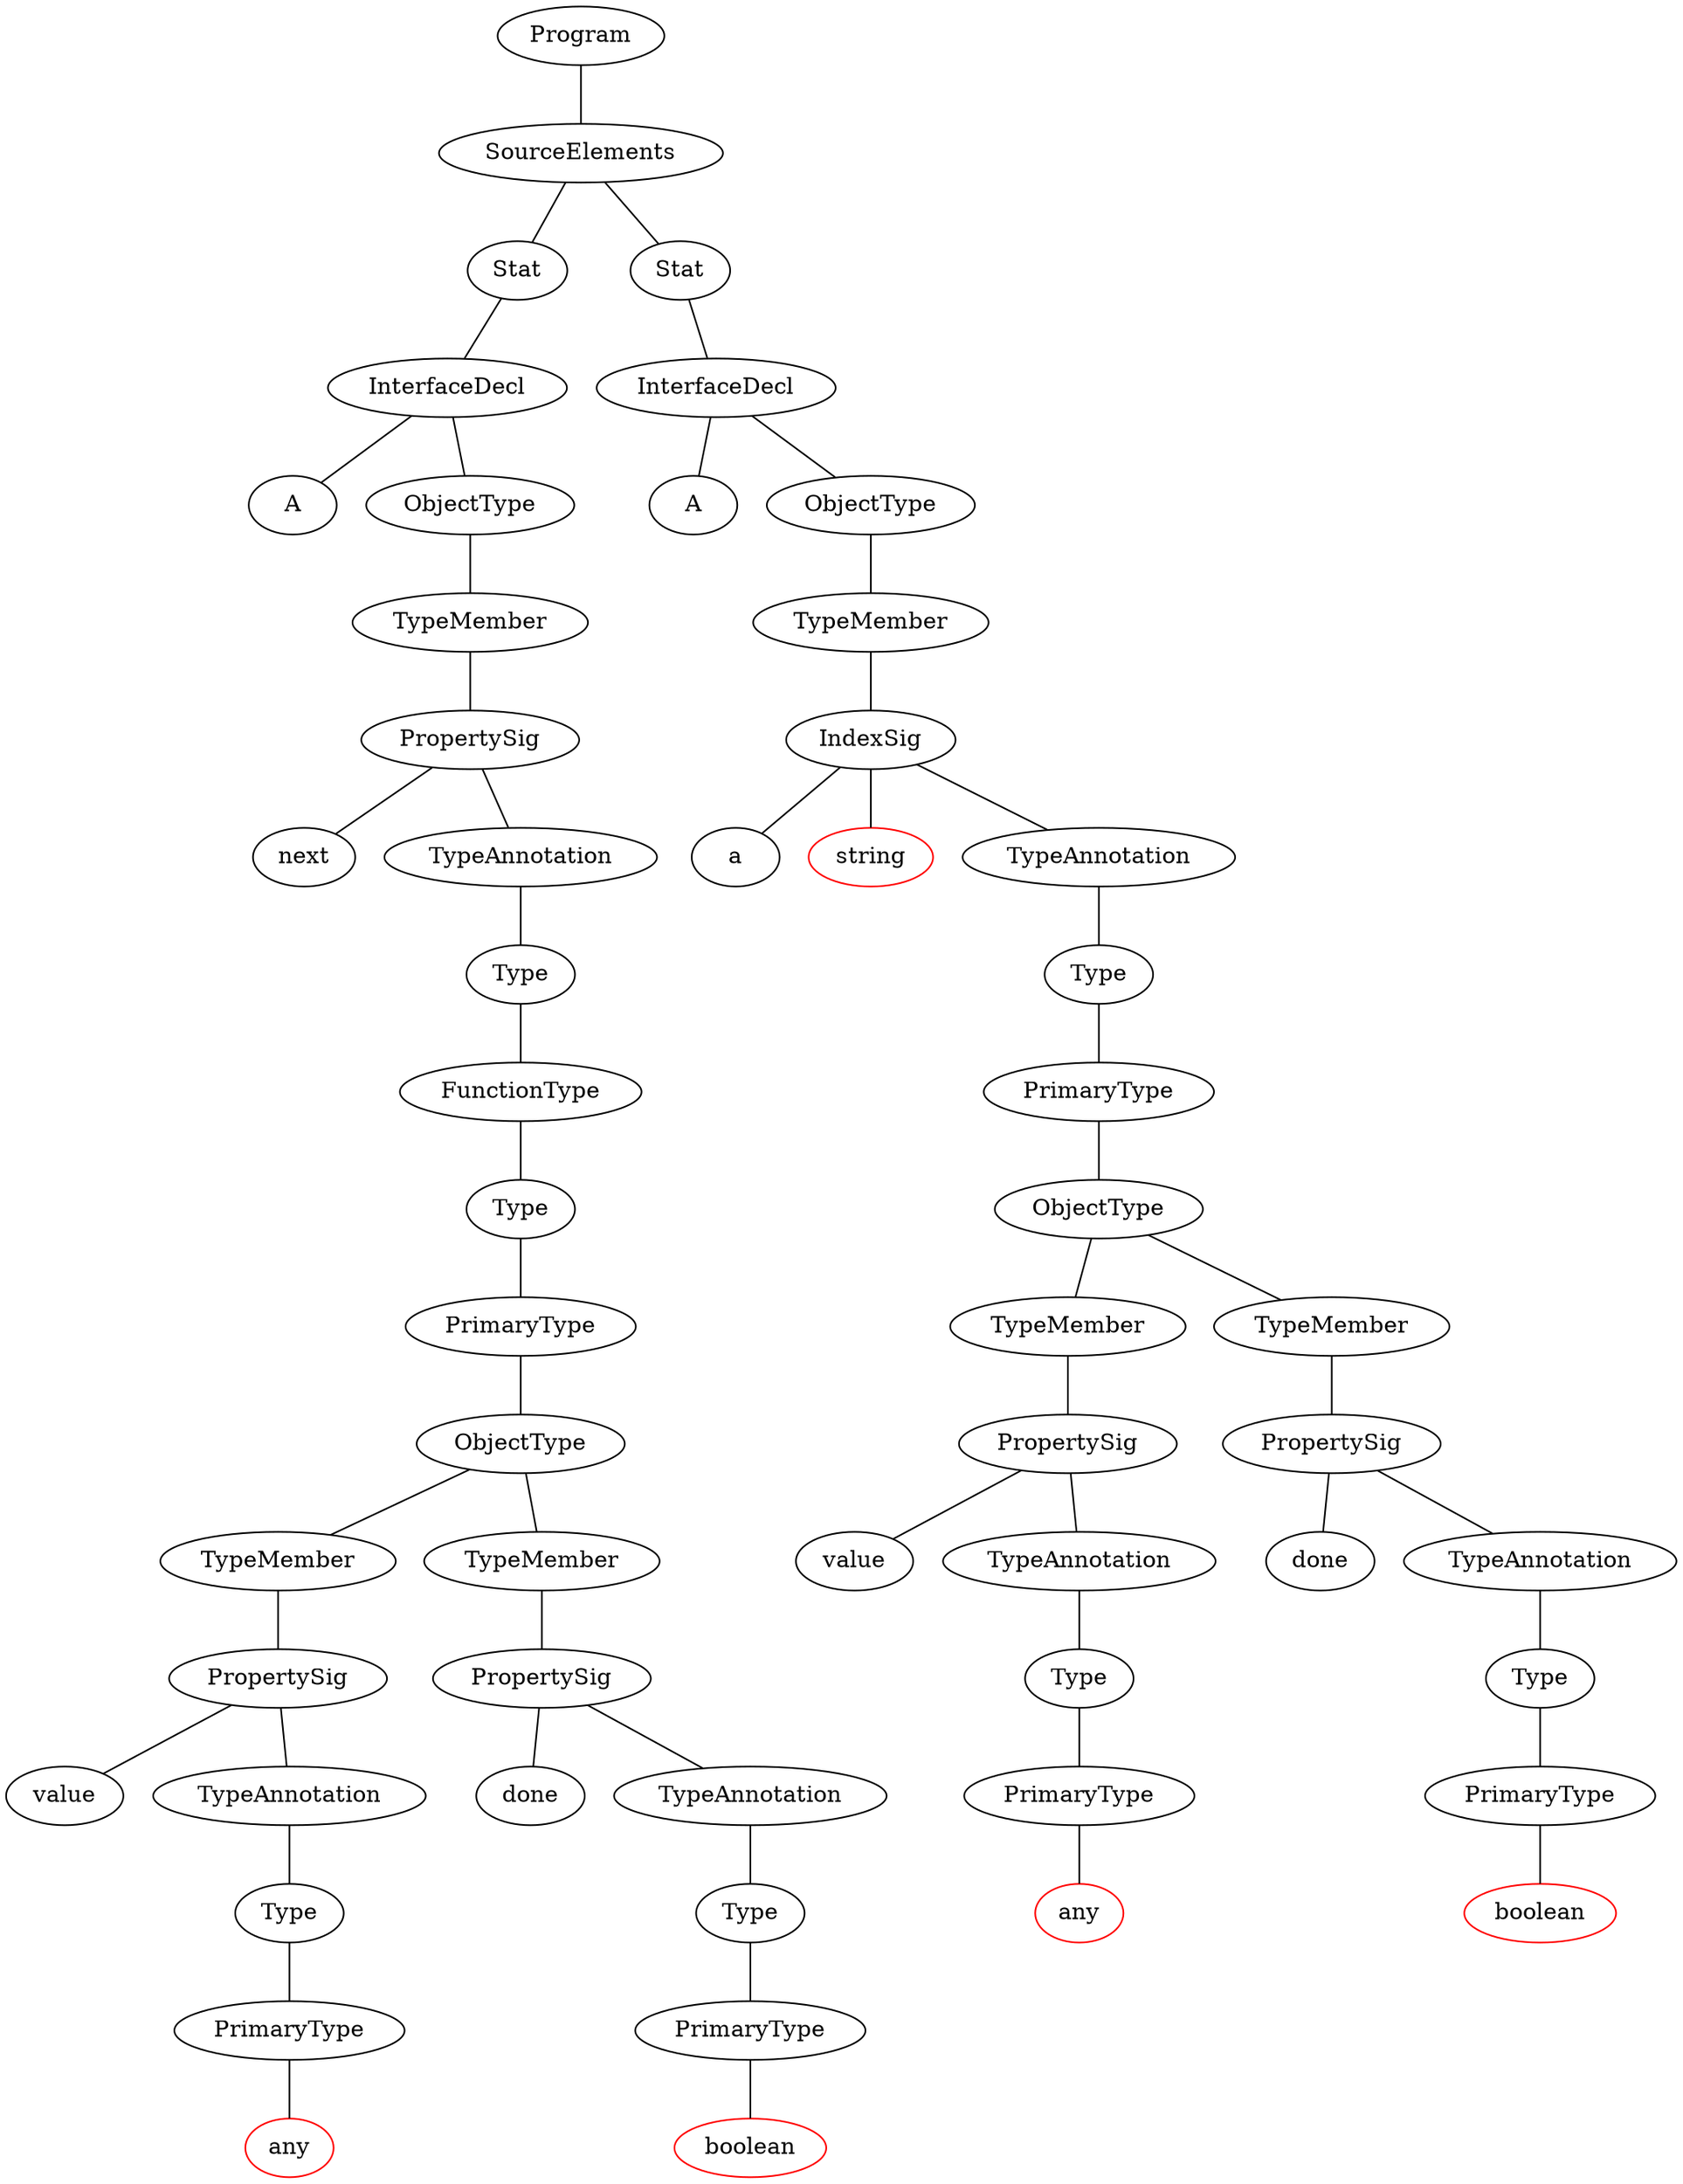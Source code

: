 graph vis {
	node442[label="Program"]
	node442 -- node441
	node441[label="SourceElements"]
	node441 -- node412
	node412[label="Stat"]
	node412 -- node411
	node411[label="InterfaceDecl"]
	node411 -- node383
	node383[label="A"]
	node411 -- node410
	node410[label="ObjectType"]
	node410 -- node409
	node409[label="TypeMember"]
	node409 -- node408
	node408[label="PropertySig"]
	node408 -- node385
	node385[label="next"]
	node408 -- node407
	node407[label="TypeAnnotation"]
	node407 -- node406
	node406[label="Type"]
	node406 -- node405
	node405[label="FunctionType"]
	node405 -- node404
	node404[label="Type"]
	node404 -- node403
	node403[label="PrimaryType"]
	node403 -- node402
	node402[label="ObjectType"]
	node402 -- node393
	node393[label="TypeMember"]
	node393 -- node392
	node392[label="PropertySig"]
	node392 -- node387
	node387[label="value"]
	node392 -- node391
	node391[label="TypeAnnotation"]
	node391 -- node390
	node390[label="Type"]
	node390 -- node389
	node389[label="PrimaryType"]
	node389 -- node388
	node388[label="any", color=red]
	node402 -- node401
	node401[label="TypeMember"]
	node401 -- node400
	node400[label="PropertySig"]
	node400 -- node395
	node395[label="done"]
	node400 -- node399
	node399[label="TypeAnnotation"]
	node399 -- node398
	node398[label="Type"]
	node398 -- node397
	node397[label="PrimaryType"]
	node397 -- node396
	node396[label="boolean", color=red]
	node441 -- node440
	node440[label="Stat"]
	node440 -- node439
	node439[label="InterfaceDecl"]
	node439 -- node413
	node413[label="A"]
	node439 -- node438
	node438[label="ObjectType"]
	node438 -- node437
	node437[label="TypeMember"]
	node437 -- node436
	node436[label="IndexSig"]
	node436 -- node435
	node435[label="a"]
	node436 -- node414
	node414[label="string", color=red]
	node436 -- node434
	node434[label="TypeAnnotation"]
	node434 -- node433
	node433[label="Type"]
	node433 -- node432
	node432[label="PrimaryType"]
	node432 -- node431
	node431[label="ObjectType"]
	node431 -- node422
	node422[label="TypeMember"]
	node422 -- node421
	node421[label="PropertySig"]
	node421 -- node416
	node416[label="value"]
	node421 -- node420
	node420[label="TypeAnnotation"]
	node420 -- node419
	node419[label="Type"]
	node419 -- node418
	node418[label="PrimaryType"]
	node418 -- node417
	node417[label="any", color=red]
	node431 -- node430
	node430[label="TypeMember"]
	node430 -- node429
	node429[label="PropertySig"]
	node429 -- node424
	node424[label="done"]
	node429 -- node428
	node428[label="TypeAnnotation"]
	node428 -- node427
	node427[label="Type"]
	node427 -- node426
	node426[label="PrimaryType"]
	node426 -- node425
	node425[label="boolean", color=red]
}
